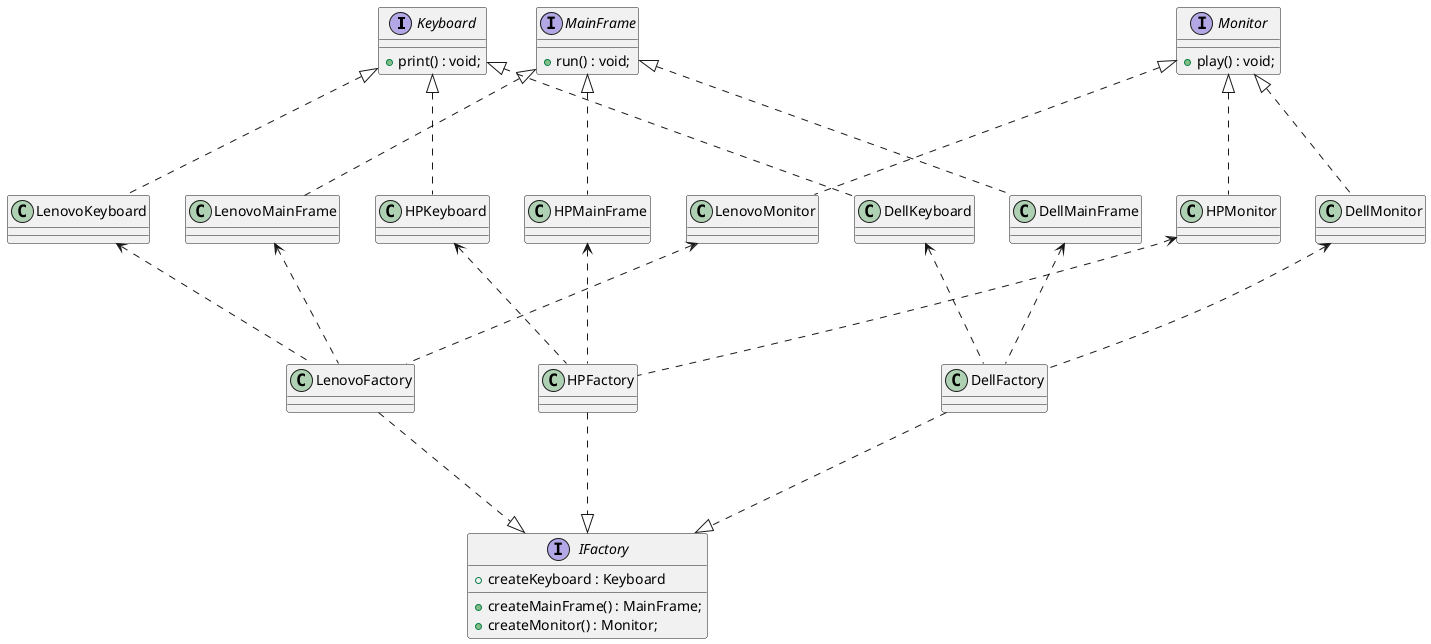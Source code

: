 @startuml
interface Keyboard {
 + print() : void;
}
interface MainFrame {
 + run() : void;
}
interface Monitor {
 + play() : void;
}
class HPKeyboard {}
class HPMainFrame {}
class HPMonitor {}
Keyboard <|.down.. HPKeyboard
MainFrame <|.down.. HPMainFrame
Monitor <|.down.. HPMonitor

class DellKeyboard {}
class DellMainFrame {}
class DellMonitor {}
Keyboard <|.down.. DellKeyboard
MainFrame <|.down.. DellMainFrame
Monitor <|.down.. DellMonitor

class LenovoKeyboard {}
class LenovoMainFrame {}
class LenovoMonitor {}
Keyboard <|.down.. LenovoKeyboard
MainFrame <|.down.. LenovoMainFrame
Monitor <|.down.. LenovoMonitor

interface IFactory {
 + createMainFrame() : MainFrame;
 + createMonitor() : Monitor;
 + createKeyboard : Keyboard
}
class HPFactory {}
IFactory <|.up.. HPFactory
HPKeyboard <.down.. HPFactory
HPMainFrame <.down.. HPFactory
HPMonitor <.down.. HPFactory
class DellFactory {}
IFactory <|.up.. DellFactory
DellKeyboard <.down.. DellFactory
DellMainFrame <.down.. DellFactory
DellMonitor <.down.. DellFactory
class LenovoFactory {}
IFactory <|.up.. LenovoFactory
LenovoKeyboard <.down.. LenovoFactory
LenovoMainFrame <.down.. LenovoFactory
LenovoMonitor <.down.. LenovoFactory
@enduml